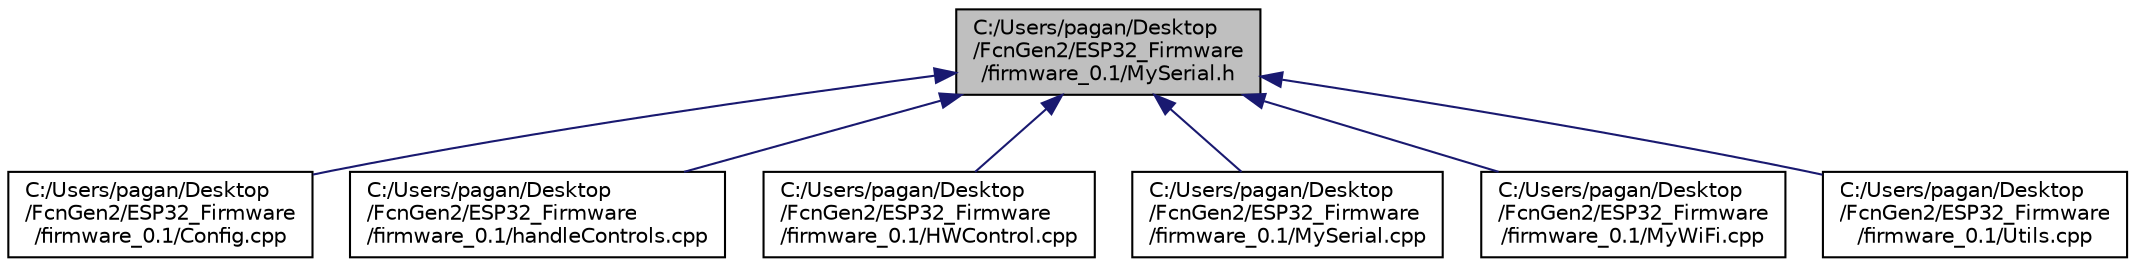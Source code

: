digraph "C:/Users/pagan/Desktop/FcnGen2/ESP32_Firmware/firmware_0.1/MySerial.h"
{
  edge [fontname="Helvetica",fontsize="10",labelfontname="Helvetica",labelfontsize="10"];
  node [fontname="Helvetica",fontsize="10",shape=record];
  Node2 [label="C:/Users/pagan/Desktop\l/FcnGen2/ESP32_Firmware\l/firmware_0.1/MySerial.h",height=0.2,width=0.4,color="black", fillcolor="grey75", style="filled", fontcolor="black"];
  Node2 -> Node3 [dir="back",color="midnightblue",fontsize="10",style="solid",fontname="Helvetica"];
  Node3 [label="C:/Users/pagan/Desktop\l/FcnGen2/ESP32_Firmware\l/firmware_0.1/Config.cpp",height=0.2,width=0.4,color="black", fillcolor="white", style="filled",URL="$_config_8cpp.html"];
  Node2 -> Node4 [dir="back",color="midnightblue",fontsize="10",style="solid",fontname="Helvetica"];
  Node4 [label="C:/Users/pagan/Desktop\l/FcnGen2/ESP32_Firmware\l/firmware_0.1/handleControls.cpp",height=0.2,width=0.4,color="black", fillcolor="white", style="filled",URL="$handle_controls_8cpp.html"];
  Node2 -> Node5 [dir="back",color="midnightblue",fontsize="10",style="solid",fontname="Helvetica"];
  Node5 [label="C:/Users/pagan/Desktop\l/FcnGen2/ESP32_Firmware\l/firmware_0.1/HWControl.cpp",height=0.2,width=0.4,color="black", fillcolor="white", style="filled",URL="$_h_w_control_8cpp.html"];
  Node2 -> Node6 [dir="back",color="midnightblue",fontsize="10",style="solid",fontname="Helvetica"];
  Node6 [label="C:/Users/pagan/Desktop\l/FcnGen2/ESP32_Firmware\l/firmware_0.1/MySerial.cpp",height=0.2,width=0.4,color="black", fillcolor="white", style="filled",URL="$_my_serial_8cpp.html"];
  Node2 -> Node7 [dir="back",color="midnightblue",fontsize="10",style="solid",fontname="Helvetica"];
  Node7 [label="C:/Users/pagan/Desktop\l/FcnGen2/ESP32_Firmware\l/firmware_0.1/MyWiFi.cpp",height=0.2,width=0.4,color="black", fillcolor="white", style="filled",URL="$_my_wi_fi_8cpp.html"];
  Node2 -> Node8 [dir="back",color="midnightblue",fontsize="10",style="solid",fontname="Helvetica"];
  Node8 [label="C:/Users/pagan/Desktop\l/FcnGen2/ESP32_Firmware\l/firmware_0.1/Utils.cpp",height=0.2,width=0.4,color="black", fillcolor="white", style="filled",URL="$_utils_8cpp.html"];
}
